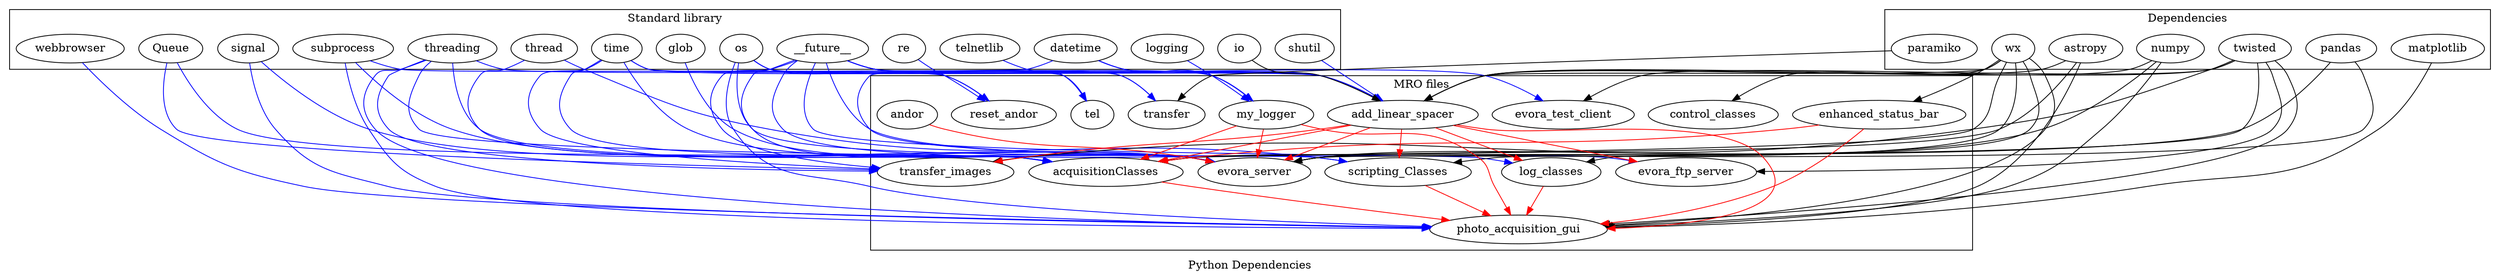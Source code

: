 digraph {
    label="Python Dependencies";

    subgraph cluster_0 {
        label="Standard library";
        __future__;
        threading;
        re;
        time;
        os;
        datetime;
        shutil;
        telnetlib;
        logging;
        glob;
        signal;
        subprocess;
        webbrowser;
        Queue;
        thread;
        io;
    }

    subgraph cluster_1 {
        label="Dependencies";
        wx;
        astropy;
        numpy;
        twisted;
        pandas;
        matplotlib;
        paramiko;
    }

    subgraph cluster_2 {
        label="MRO files";
        add_linear_spacer;
        control_classes;
        enhanced_status_bar;
        evora_ftp_server;
        log_classes;
        tel;
        my_logger;
        evora_server;
        photo_acquisition_gui;
        transfer;
        acquisitionClasses;
        evora_test_client;
        reset_andor;
        transfer_images;
        andor;
        scripting_Classes;
    }

    // add_linear_spacer.py
    // stdlib
    __future__ -> add_linear_spacer[color=blue];
    threading -> add_linear_spacer[color=blue];
    time -> add_linear_spacer[color=blue];
    os -> add_linear_spacer[color=blue];
    datetime -> add_linear_spacer[color=blue];
    shutil -> add_linear_spacer[color=blue];

    // deps
    wx -> add_linear_spacer;
    astropy -> add_linear_spacer;
    numpy -> add_linear_spacer;
    io -> add_linear_spacer;
    twisted -> add_linear_spacer;


    // control_classes.py
    wx -> control_classes;


    // enhanced_status_bar.py
    wx -> enhanced_status_bar;


    // evora_ftp_server.py
    __future__ -> evora_ftp_server[color=blue];
    twisted -> evora_ftp_server;
    add_linear_spacer -> evora_ftp_server[color=red];


    // log_classes.py
    __future__ -> log_classes[color=blue];
    wx -> log_classes;
    add_linear_spacer -> log_classes[color=red];


    // tel.py
    telnetlib -> tel[color=blue];
    time -> tel[color=blue];


    // my_logger.py
    __future__ -> my_logger[color=blue];
    logging -> my_logger[color=blue];
    datetime -> my_logger[color=blue];


    // evora_server.py
    // stdlib
    glob -> evora_server[color=blue];
    os -> evora_server[color=blue];
    signal -> evora_server[color=blue];
    subprocess -> evora_server[color=blue];
    time -> evora_server[color=blue];
    threading -> evora_server[color=blue];
    datetime -> evora_server[color=blue];

    // deps
    pandas -> evora_server;
    numpy -> evora_server;
    astropy -> evora_server;
    twisted -> evora_server;

    // MRO files
    andor -> evora_server[color=red];
    add_linear_spacer -> evora_server[color=red];
    my_logger -> evora_server[color=red];


    // photo_acquisition_gui.py
    // stdlib
    os -> photo_acquisition_gui[color=blue];
    signal -> photo_acquisition_gui[color=blue];
    subprocess -> photo_acquisition_gui[color=blue];
    threading -> photo_acquisition_gui[color=blue];
    webbrowser -> photo_acquisition_gui[color=blue];

    // deps
    wx -> photo_acquisition_gui;
    matplotlib -> photo_acquisition_gui;
    numpy -> photo_acquisition_gui;
    astropy -> photo_acquisition_gui;
    twisted -> photo_acquisition_gui;

    // MRO files
    acquisitionClasses -> photo_acquisition_gui[color=red];
    add_linear_spacer -> photo_acquisition_gui[color=red];
    enhanced_status_bar -> photo_acquisition_gui[color=red];
    log_classes -> photo_acquisition_gui[color=red];
    my_logger -> photo_acquisition_gui[color=red];
    scripting_Classes -> photo_acquisition_gui[color=red];


    // transfer.py
    __future__ -> transfer[color=blue];
    os -> transfer[color=blue];
    paramiko -> transfer;

    
    // acquisitionClasses.py
    // stdlib
    __future__ -> acquisitionClasses[color=blue];
    time -> acquisitionClasses[color=blue];
    thread -> acquisitionClasses[color=blue];
    threading -> acquisitionClasses[color=blue];
    Queue -> acquisitionClasses[color=blue];

    // deps
    wx -> acquisitionClasses;
    pandas -> acquisitionClasses;

    // MRO files
    enhanced_status_bar -> acquisitionClasses[color=red];
    add_linear_spacer -> acquisitionClasses[color=red];
    my_logger -> acquisitionClasses[color=red];


    // evora_test_client.py
    __future__ -> evora_test_client[color=blue];
    twisted -> evora_test_client;


    // reset_andor.py
    os -> reset_andor[color=blue];
    re -> reset_andor[color=blue];
    subprocess -> reset_andor[color=blue];


    // transfer_images.py
    __future__ -> transfer_images[color=blue];
    twisted -> transfer_images;
    Queue -> transfer_images[color=blue];
    threading -> transfer_images[color=blue];
    time -> transfer_images[color=blue];
    add_linear_spacer -> transfer_images[color=red];


    // scripting_Classes.py
    __future__ -> scripting_Classes[color=blue];
    wx -> scripting_Classes;
    thread -> scripting_Classes[color=blue];
    add_linear_spacer -> scripting_Classes[color=red];
}
